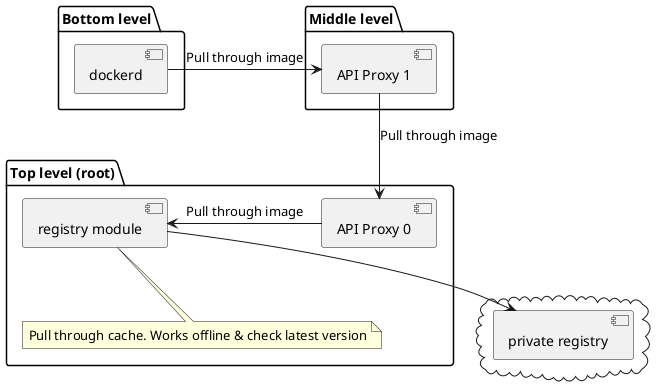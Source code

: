 @startuml concept

package "Bottom level" {
[dockerd]
}

package "Middle level" {
[dockerd]-right->[API Proxy 1]: Pull through image
}

package "Top level (root)" {
[API Proxy 1]-down->[API Proxy 0]: Pull through image
[API Proxy 0]-left->[registry module]: Pull through image
note bottom of [registry module]: Pull through cache. Works offline & check latest version
}

cloud {
  [registry module]-->[private registry]
}

@enduml